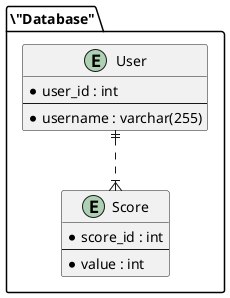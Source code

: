@startuml scheme
allow_mixing

scale max 1920 width
scale max 1080 height

left to right direction
top to bottom direction

package \"Database" {
    entity User {
        *user_id : int
        --
        *username : varchar(255)
    }

    entity Score {
        *score_id : int
        --
        *value : int
    }

    User ||..|{ Score
}

